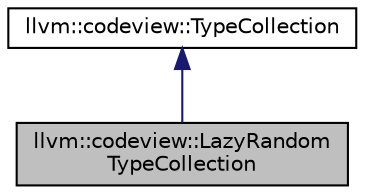 digraph "llvm::codeview::LazyRandomTypeCollection"
{
 // LATEX_PDF_SIZE
  bgcolor="transparent";
  edge [fontname="Helvetica",fontsize="10",labelfontname="Helvetica",labelfontsize="10"];
  node [fontname="Helvetica",fontsize="10",shape="box"];
  Node1 [label="llvm::codeview::LazyRandom\lTypeCollection",height=0.2,width=0.4,color="black", fillcolor="grey75", style="filled", fontcolor="black",tooltip="Provides amortized O(1) random access to a CodeView type stream."];
  Node2 -> Node1 [dir="back",color="midnightblue",fontsize="10",style="solid",fontname="Helvetica"];
  Node2 [label="llvm::codeview::TypeCollection",height=0.2,width=0.4,color="black",URL="$classllvm_1_1codeview_1_1TypeCollection.html",tooltip=" "];
}
